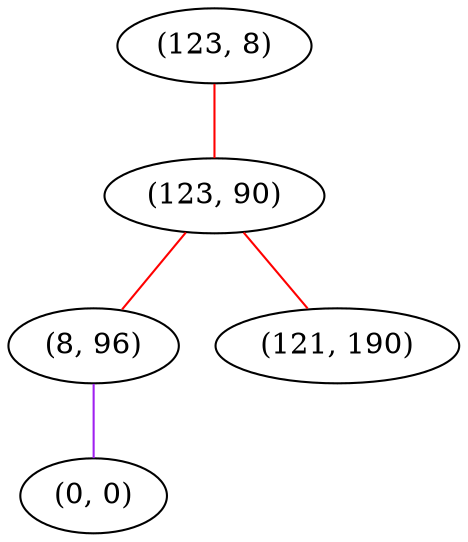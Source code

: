 graph "" {
"(123, 8)";
"(123, 90)";
"(8, 96)";
"(121, 190)";
"(0, 0)";
"(123, 8)" -- "(123, 90)"  [color=red, key=0, weight=1];
"(123, 90)" -- "(8, 96)"  [color=red, key=0, weight=1];
"(123, 90)" -- "(121, 190)"  [color=red, key=0, weight=1];
"(8, 96)" -- "(0, 0)"  [color=purple, key=0, weight=4];
}
